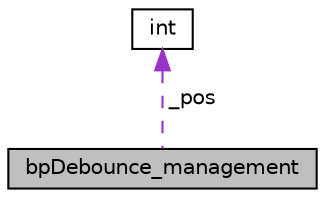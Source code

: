 digraph "bpDebounce_management"
{
 // LATEX_PDF_SIZE
  edge [fontname="Helvetica",fontsize="10",labelfontname="Helvetica",labelfontsize="10"];
  node [fontname="Helvetica",fontsize="10",shape=record];
  Node1 [label="bpDebounce_management",height=0.2,width=0.4,color="black", fillcolor="grey75", style="filled", fontcolor="black",tooltip="class pour la gestion general des toutes les classes"];
  Node2 -> Node1 [dir="back",color="darkorchid3",fontsize="10",style="dashed",label=" _pos" ,fontname="Helvetica"];
  Node2 [label="int",height=0.2,width=0.4,color="black", fillcolor="white", style="filled",tooltip=" "];
}
